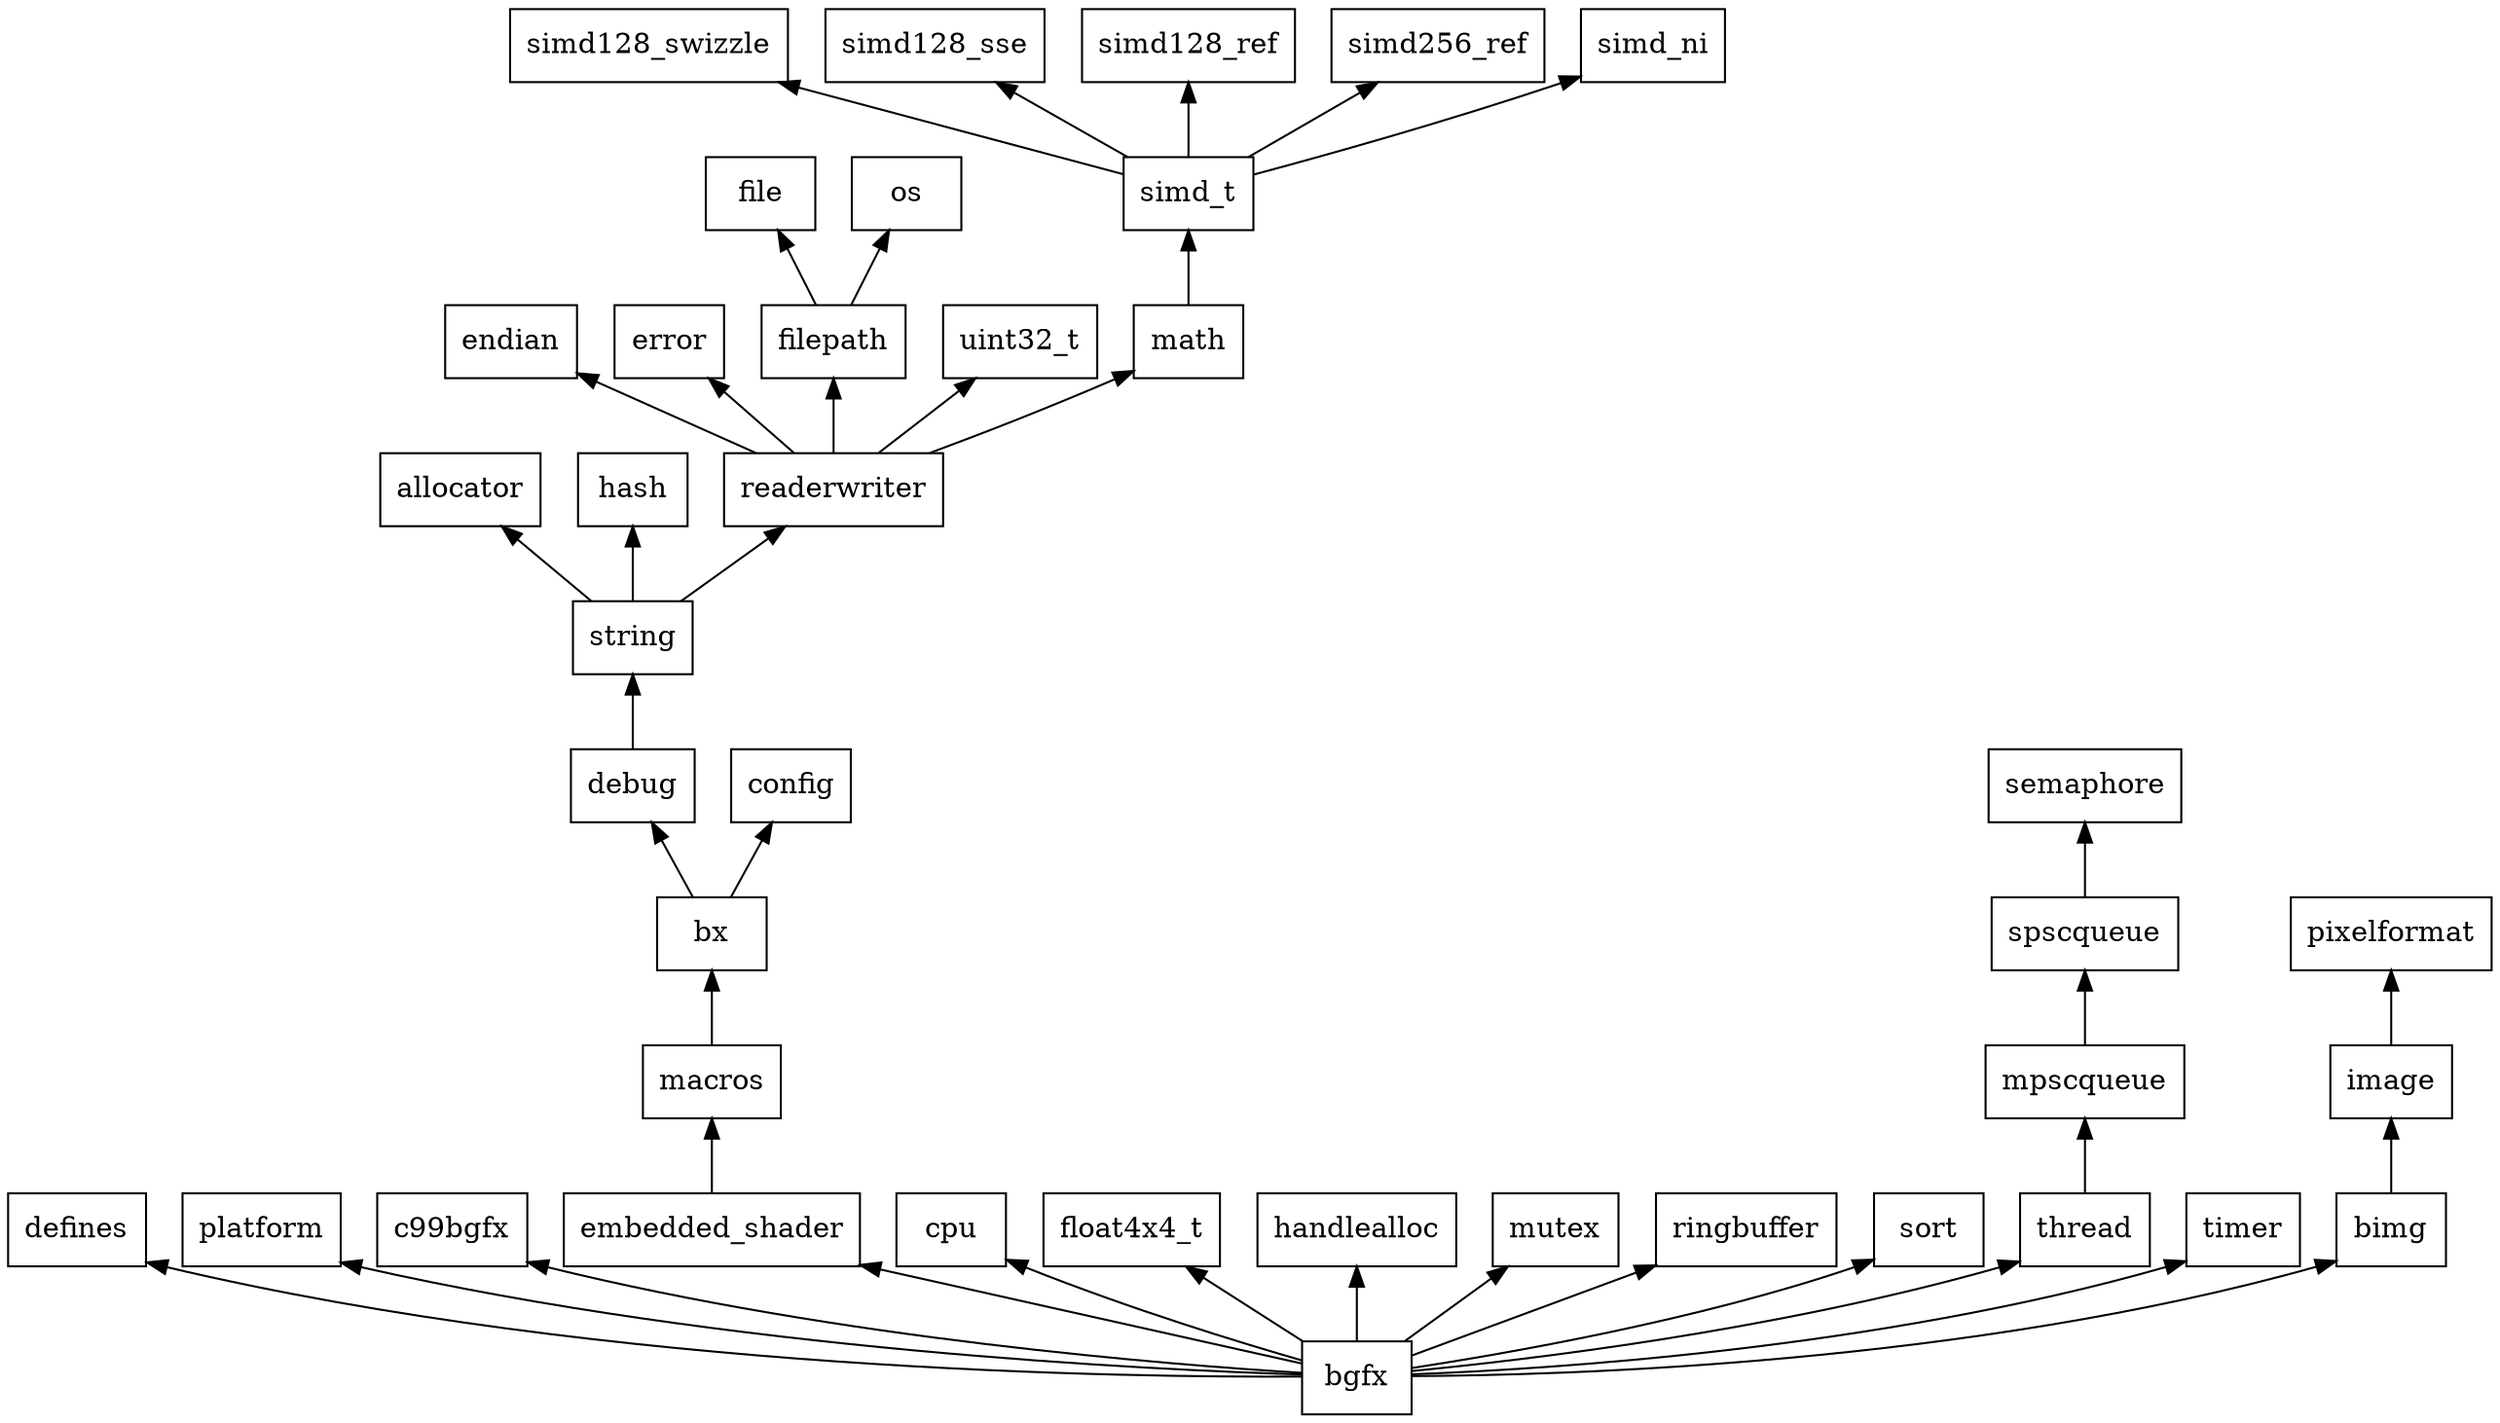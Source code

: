 digraph TTSFML_System {

	rankdir = BT

	node [
		shape = "record"
	]
	
	bgfx -> defines
	bgfx -> platform
	bgfx -> c99bgfx
	
	bgfx -> embedded_shader
	
	embedded_shader -> macros
	
	macros -> bx
	bx -> debug
	bx -> config
	debug -> string
	
	string -> allocator
	string -> hash
	string -> readerwriter
		
	readerwriter -> endian
	readerwriter -> error
	readerwriter -> filepath
	readerwriter -> uint32_t
	readerwriter -> math
	
	math -> simd_t
	simd_t -> simd128_swizzle
	simd_t -> simd128_sse
	simd_t -> simd128_ref
	simd_t -> simd256_ref
	simd_t -> simd_ni
	
	filepath -> file
	filepath -> os
	
	bgfx -> cpu
	bgfx -> float4x4_t
	bgfx -> handlealloc
	bgfx -> mutex
	bgfx -> ringbuffer
	bgfx -> sort
	bgfx -> thread
	bgfx -> timer
	
	bgfx -> bimg
	bimg -> image
	image -> pixelformat
	
	thread -> mpscqueue
	mpscqueue -> spscqueue
	spscqueue -> semaphore
}